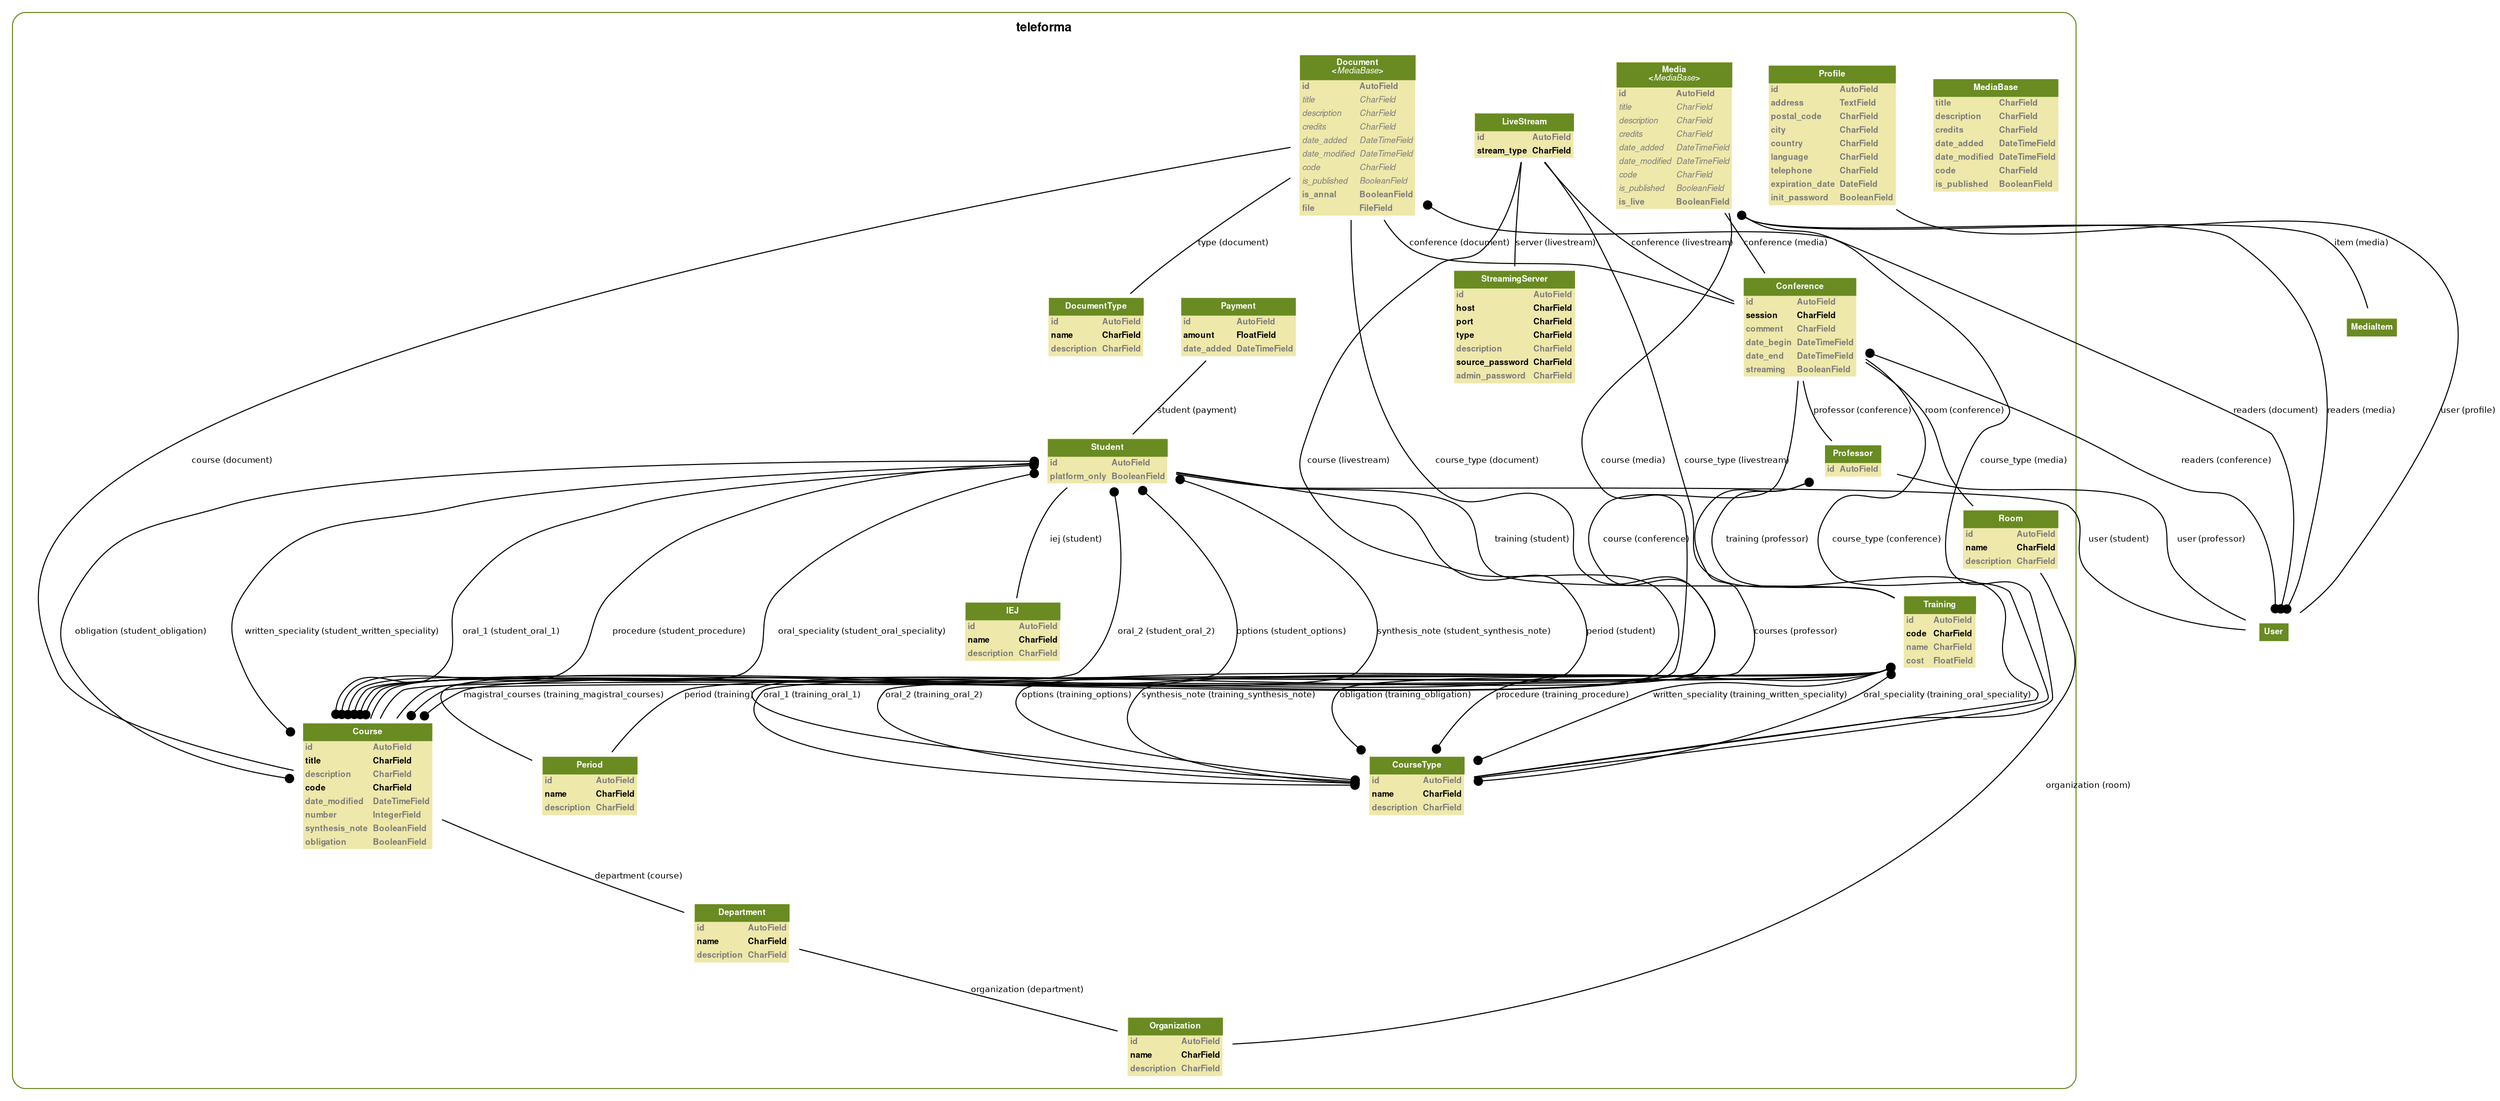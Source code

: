 digraph name {
	graph [bb="0,0,2208,1035", fontname=Helvetica, fontsize=8];
	node [label="\N", fontname=Helvetica, fontsize=8, shape=plaintext];
	edge [fontname=Helvetica, fontsize=8];
	subgraph cluster_teleforma_models {
		graph [bb="8,8,1831,1027",
			color=olivedrab4,
			label=<         <TABLE BORDER="0" CELLBORDER="0" CELLSPACING="0">         <TR><TD COLSPAN="2" CELLPADDING="4" ALIGN="CENTER"         ><FONT FACE="Helvetica Bold" COLOR="Black" POINT-SIZE="12"         >teleforma</FONT></TD></TR>         </TABLE>         >,
			style=rounded];
		teleforma_models_MediaBase [label=<     <TABLE BGCOLOR="palegoldenrod" BORDER="0" CELLBORDER="0" CELLSPACING="0">      <TR><TD COLSPAN="2" CELLPADDING="4" ALIGN="CENTER" BGCOLOR="olivedrab4"      ><FONT FACE="Helvetica Bold" COLOR="white"      >MediaBase</FONT></TD></TR>                       <TR><TD ALIGN="LEFT" BORDER="0"         ><FONT COLOR="#7B7B7B" FACE="Helvetica Bold">title</FONT         ></TD>         <TD ALIGN="LEFT"         ><FONT COLOR="#7B7B7B" FACE="Helvetica Bold">CharField</FONT         ></TD></TR>                  <TR><TD ALIGN="LEFT" BORDER="0"         ><FONT COLOR="#7B7B7B" FACE="Helvetica Bold">description</FONT         ></TD>         <TD ALIGN="LEFT"         ><FONT COLOR="#7B7B7B" FACE="Helvetica Bold">CharField</FONT         ></TD></TR>                  <TR><TD ALIGN="LEFT" BORDER="0"         ><FONT COLOR="#7B7B7B" FACE="Helvetica Bold">credits</FONT         ></TD>         <TD ALIGN="LEFT"         ><FONT COLOR="#7B7B7B" FACE="Helvetica Bold">CharField</FONT         ></TD></TR>                  <TR><TD ALIGN="LEFT" BORDER="0"         ><FONT COLOR="#7B7B7B" FACE="Helvetica Bold">date_added</FONT         ></TD>         <TD ALIGN="LEFT"         ><FONT COLOR="#7B7B7B" FACE="Helvetica Bold">DateTimeField</FONT         ></TD></TR>                  <TR><TD ALIGN="LEFT" BORDER="0"         ><FONT COLOR="#7B7B7B" FACE="Helvetica Bold">date_modified</FONT         ></TD>         <TD ALIGN="LEFT"         ><FONT COLOR="#7B7B7B" FACE="Helvetica Bold">DateTimeField</FONT         ></TD></TR>                  <TR><TD ALIGN="LEFT" BORDER="0"         ><FONT COLOR="#7B7B7B" FACE="Helvetica Bold">code</FONT         ></TD>         <TD ALIGN="LEFT"         ><FONT COLOR="#7B7B7B" FACE="Helvetica Bold">CharField</FONT         ></TD></TR>                  <TR><TD ALIGN="LEFT" BORDER="0"         ><FONT COLOR="#7B7B7B" FACE="Helvetica Bold">is_published</FONT         ></TD>         <TD ALIGN="LEFT"         ><FONT COLOR="#7B7B7B" FACE="Helvetica Bold">BooleanField</FONT         ></TD></TR>                   </TABLE>     >, height="1.5139", pos="1754,912", width="1.9167"];
		teleforma_models_Organization [label=<     <TABLE BGCOLOR="palegoldenrod" BORDER="0" CELLBORDER="0" CELLSPACING="0">      <TR><TD COLSPAN="2" CELLPADDING="4" ALIGN="CENTER" BGCOLOR="olivedrab4"      ><FONT FACE="Helvetica Bold" COLOR="white"      >Organization</FONT></TD></TR>                       <TR><TD ALIGN="LEFT" BORDER="0"         ><FONT COLOR="#7B7B7B" FACE="Helvetica Bold">id</FONT         ></TD>         <TD ALIGN="LEFT"         ><FONT COLOR="#7B7B7B" FACE="Helvetica Bold">AutoField</FONT         ></TD></TR>                  <TR><TD ALIGN="LEFT" BORDER="0"         ><FONT FACE="Helvetica Bold">name</FONT         ></TD>         <TD ALIGN="LEFT"         ><FONT FACE="Helvetica Bold">CharField</FONT         ></TD></TR>                  <TR><TD ALIGN="LEFT" BORDER="0"         ><FONT COLOR="#7B7B7B" FACE="Helvetica Bold">description</FONT         ></TD>         <TD ALIGN="LEFT"         ><FONT COLOR="#7B7B7B" FACE="Helvetica Bold">CharField</FONT         ></TD></TR>                   </TABLE>     >, height="0.84722", pos="1382,47", width="1.5278"];
		teleforma_models_Department [label=<     <TABLE BGCOLOR="palegoldenrod" BORDER="0" CELLBORDER="0" CELLSPACING="0">      <TR><TD COLSPAN="2" CELLPADDING="4" ALIGN="CENTER" BGCOLOR="olivedrab4"      ><FONT FACE="Helvetica Bold" COLOR="white"      >Department</FONT></TD></TR>                       <TR><TD ALIGN="LEFT" BORDER="0"         ><FONT COLOR="#7B7B7B" FACE="Helvetica Bold">id</FONT         ></TD>         <TD ALIGN="LEFT"         ><FONT COLOR="#7B7B7B" FACE="Helvetica Bold">AutoField</FONT         ></TD></TR>                  <TR><TD ALIGN="LEFT" BORDER="0"         ><FONT FACE="Helvetica Bold">name</FONT         ></TD>         <TD ALIGN="LEFT"         ><FONT FACE="Helvetica Bold">CharField</FONT         ></TD></TR>                  <TR><TD ALIGN="LEFT" BORDER="0"         ><FONT COLOR="#7B7B7B" FACE="Helvetica Bold">description</FONT         ></TD>         <TD ALIGN="LEFT"         ><FONT COLOR="#7B7B7B" FACE="Helvetica Bold">CharField</FONT         ></TD></TR>                   </TABLE>     >, height="0.84722", pos="1172,157", width="1.5278"];
		teleforma_models_Period [label=<     <TABLE BGCOLOR="palegoldenrod" BORDER="0" CELLBORDER="0" CELLSPACING="0">      <TR><TD COLSPAN="2" CELLPADDING="4" ALIGN="CENTER" BGCOLOR="olivedrab4"      ><FONT FACE="Helvetica Bold" COLOR="white"      >Period</FONT></TD></TR>                       <TR><TD ALIGN="LEFT" BORDER="0"         ><FONT COLOR="#7B7B7B" FACE="Helvetica Bold">id</FONT         ></TD>         <TD ALIGN="LEFT"         ><FONT COLOR="#7B7B7B" FACE="Helvetica Bold">AutoField</FONT         ></TD></TR>                  <TR><TD ALIGN="LEFT" BORDER="0"         ><FONT FACE="Helvetica Bold">name</FONT         ></TD>         <TD ALIGN="LEFT"         ><FONT FACE="Helvetica Bold">CharField</FONT         ></TD></TR>                  <TR><TD ALIGN="LEFT" BORDER="0"         ><FONT COLOR="#7B7B7B" FACE="Helvetica Bold">description</FONT         ></TD>         <TD ALIGN="LEFT"         ><FONT COLOR="#7B7B7B" FACE="Helvetica Bold">CharField</FONT         ></TD></TR>                   </TABLE>     >, height="0.84722", pos="149,297", width="1.5278"];
		teleforma_models_CourseType [label=<     <TABLE BGCOLOR="palegoldenrod" BORDER="0" CELLBORDER="0" CELLSPACING="0">      <TR><TD COLSPAN="2" CELLPADDING="4" ALIGN="CENTER" BGCOLOR="olivedrab4"      ><FONT FACE="Helvetica Bold" COLOR="white"      >CourseType</FONT></TD></TR>                       <TR><TD ALIGN="LEFT" BORDER="0"         ><FONT COLOR="#7B7B7B" FACE="Helvetica Bold">id</FONT         ></TD>         <TD ALIGN="LEFT"         ><FONT COLOR="#7B7B7B" FACE="Helvetica Bold">AutoField</FONT         ></TD></TR>                  <TR><TD ALIGN="LEFT" BORDER="0"         ><FONT FACE="Helvetica Bold">name</FONT         ></TD>         <TD ALIGN="LEFT"         ><FONT FACE="Helvetica Bold">CharField</FONT         ></TD></TR>                  <TR><TD ALIGN="LEFT" BORDER="0"         ><FONT COLOR="#7B7B7B" FACE="Helvetica Bold">description</FONT         ></TD>         <TD ALIGN="LEFT"         ><FONT COLOR="#7B7B7B" FACE="Helvetica Bold">CharField</FONT         ></TD></TR>                   </TABLE>     >, height="0.84722", pos="1196,297", width="1.5278"];
		teleforma_models_Course [label=<     <TABLE BGCOLOR="palegoldenrod" BORDER="0" CELLBORDER="0" CELLSPACING="0">      <TR><TD COLSPAN="2" CELLPADDING="4" ALIGN="CENTER" BGCOLOR="olivedrab4"      ><FONT FACE="Helvetica Bold" COLOR="white"      >Course</FONT></TD></TR>                       <TR><TD ALIGN="LEFT" BORDER="0"         ><FONT COLOR="#7B7B7B" FACE="Helvetica Bold">id</FONT         ></TD>         <TD ALIGN="LEFT"         ><FONT COLOR="#7B7B7B" FACE="Helvetica Bold">AutoField</FONT         ></TD></TR>                  <TR><TD ALIGN="LEFT" BORDER="0"         ><FONT FACE="Helvetica Bold">title</FONT         ></TD>         <TD ALIGN="LEFT"         ><FONT FACE="Helvetica Bold">CharField</FONT         ></TD></TR>                  <TR><TD ALIGN="LEFT" BORDER="0"         ><FONT COLOR="#7B7B7B" FACE="Helvetica Bold">description</FONT         ></TD>         <TD ALIGN="LEFT"         ><FONT COLOR="#7B7B7B" FACE="Helvetica Bold">CharField</FONT         ></TD></TR>                  <TR><TD ALIGN="LEFT" BORDER="0"         ><FONT FACE="Helvetica Bold">code</FONT         ></TD>         <TD ALIGN="LEFT"         ><FONT FACE="Helvetica Bold">CharField</FONT         ></TD></TR>                  <TR><TD ALIGN="LEFT" BORDER="0"         ><FONT COLOR="#7B7B7B" FACE="Helvetica Bold">date_modified</FONT         ></TD>         <TD ALIGN="LEFT"         ><FONT COLOR="#7B7B7B" FACE="Helvetica Bold">DateTimeField</FONT         ></TD></TR>                  <TR><TD ALIGN="LEFT" BORDER="0"         ><FONT COLOR="#7B7B7B" FACE="Helvetica Bold">number</FONT         ></TD>         <TD ALIGN="LEFT"         ><FONT COLOR="#7B7B7B" FACE="Helvetica Bold">IntegerField</FONT         ></TD></TR>                  <TR><TD ALIGN="LEFT" BORDER="0"         ><FONT COLOR="#7B7B7B" FACE="Helvetica Bold">synthesis_note</FONT         ></TD>         <TD ALIGN="LEFT"         ><FONT COLOR="#7B7B7B" FACE="Helvetica Bold">BooleanField</FONT         ></TD></TR>                  <TR><TD ALIGN="LEFT" BORDER="0"         ><FONT COLOR="#7B7B7B" FACE="Helvetica Bold">obligation</FONT         ></TD>         <TD ALIGN="LEFT"         ><FONT COLOR="#7B7B7B" FACE="Helvetica Bold">BooleanField</FONT         ></TD></TR>                   </TABLE>     >, height="1.6806", pos="370,297", width="1.9722"];
		teleforma_models_Professor [label=<     <TABLE BGCOLOR="palegoldenrod" BORDER="0" CELLBORDER="0" CELLSPACING="0">      <TR><TD COLSPAN="2" CELLPADDING="4" ALIGN="CENTER" BGCOLOR="olivedrab4"      ><FONT FACE="Helvetica Bold" COLOR="white"      >Professor</FONT></TD></TR>                       <TR><TD ALIGN="LEFT" BORDER="0"         ><FONT COLOR="#7B7B7B" FACE="Helvetica Bold">id</FONT         ></TD>         <TD ALIGN="LEFT"         ><FONT COLOR="#7B7B7B" FACE="Helvetica Bold">AutoField</FONT         ></TD></TR>                   </TABLE>     >, height="0.51389", pos="1592,603", width="1.1667"];
		teleforma_models_Training [label=<     <TABLE BGCOLOR="palegoldenrod" BORDER="0" CELLBORDER="0" CELLSPACING="0">      <TR><TD COLSPAN="2" CELLPADDING="4" ALIGN="CENTER" BGCOLOR="olivedrab4"      ><FONT FACE="Helvetica Bold" COLOR="white"      >Training</FONT></TD></TR>                       <TR><TD ALIGN="LEFT" BORDER="0"         ><FONT COLOR="#7B7B7B" FACE="Helvetica Bold">id</FONT         ></TD>         <TD ALIGN="LEFT"         ><FONT COLOR="#7B7B7B" FACE="Helvetica Bold">AutoField</FONT         ></TD></TR>                  <TR><TD ALIGN="LEFT" BORDER="0"         ><FONT FACE="Helvetica Bold">code</FONT         ></TD>         <TD ALIGN="LEFT"         ><FONT FACE="Helvetica Bold">CharField</FONT         ></TD></TR>                  <TR><TD ALIGN="LEFT" BORDER="0"         ><FONT COLOR="#7B7B7B" FACE="Helvetica Bold">name</FONT         ></TD>         <TD ALIGN="LEFT"         ><FONT COLOR="#7B7B7B" FACE="Helvetica Bold">CharField</FONT         ></TD></TR>                  <TR><TD ALIGN="LEFT" BORDER="0"         ><FONT COLOR="#7B7B7B" FACE="Helvetica Bold">cost</FONT         ></TD>         <TD ALIGN="LEFT"         ><FONT COLOR="#7B7B7B" FACE="Helvetica Bold">FloatField</FONT         ></TD></TR>                   </TABLE>     >, height="1.0139", pos="1720,443", width="1.1944"];
		teleforma_models_Room [label=<     <TABLE BGCOLOR="palegoldenrod" BORDER="0" CELLBORDER="0" CELLSPACING="0">      <TR><TD COLSPAN="2" CELLPADDING="4" ALIGN="CENTER" BGCOLOR="olivedrab4"      ><FONT FACE="Helvetica Bold" COLOR="white"      >Room</FONT></TD></TR>                       <TR><TD ALIGN="LEFT" BORDER="0"         ><FONT COLOR="#7B7B7B" FACE="Helvetica Bold">id</FONT         ></TD>         <TD ALIGN="LEFT"         ><FONT COLOR="#7B7B7B" FACE="Helvetica Bold">AutoField</FONT         ></TD></TR>                  <TR><TD ALIGN="LEFT" BORDER="0"         ><FONT FACE="Helvetica Bold">name</FONT         ></TD>         <TD ALIGN="LEFT"         ><FONT FACE="Helvetica Bold">CharField</FONT         ></TD></TR>                  <TR><TD ALIGN="LEFT" BORDER="0"         ><FONT COLOR="#7B7B7B" FACE="Helvetica Bold">description</FONT         ></TD>         <TD ALIGN="LEFT"         ><FONT COLOR="#7B7B7B" FACE="Helvetica Bold">CharField</FONT         ></TD></TR>                   </TABLE>     >, height="0.84722", pos="1761,529", width="1.5278"];
		teleforma_models_Conference [label=<     <TABLE BGCOLOR="palegoldenrod" BORDER="0" CELLBORDER="0" CELLSPACING="0">      <TR><TD COLSPAN="2" CELLPADDING="4" ALIGN="CENTER" BGCOLOR="olivedrab4"      ><FONT FACE="Helvetica Bold" COLOR="white"      >Conference</FONT></TD></TR>                       <TR><TD ALIGN="LEFT" BORDER="0"         ><FONT COLOR="#7B7B7B" FACE="Helvetica Bold">id</FONT         ></TD>         <TD ALIGN="LEFT"         ><FONT COLOR="#7B7B7B" FACE="Helvetica Bold">AutoField</FONT         ></TD></TR>                  <TR><TD ALIGN="LEFT" BORDER="0"         ><FONT FACE="Helvetica Bold">session</FONT         ></TD>         <TD ALIGN="LEFT"         ><FONT FACE="Helvetica Bold">CharField</FONT         ></TD></TR>                  <TR><TD ALIGN="LEFT" BORDER="0"         ><FONT COLOR="#7B7B7B" FACE="Helvetica Bold">comment</FONT         ></TD>         <TD ALIGN="LEFT"         ><FONT COLOR="#7B7B7B" FACE="Helvetica Bold">CharField</FONT         ></TD></TR>                  <TR><TD ALIGN="LEFT" BORDER="0"         ><FONT COLOR="#7B7B7B" FACE="Helvetica Bold">date_begin</FONT         ></TD>         <TD ALIGN="LEFT"         ><FONT COLOR="#7B7B7B" FACE="Helvetica Bold">DateTimeField</FONT         ></TD></TR>                  <TR><TD ALIGN="LEFT" BORDER="0"         ><FONT COLOR="#7B7B7B" FACE="Helvetica Bold">date_end</FONT         ></TD>         <TD ALIGN="LEFT"         ><FONT COLOR="#7B7B7B" FACE="Helvetica Bold">DateTimeField</FONT         ></TD></TR>                  <TR><TD ALIGN="LEFT" BORDER="0"         ><FONT COLOR="#7B7B7B" FACE="Helvetica Bold">streaming</FONT         ></TD>         <TD ALIGN="LEFT"         ><FONT COLOR="#7B7B7B" FACE="Helvetica Bold">BooleanField</FONT         ></TD></TR>                   </TABLE>     >, height="1.3472", pos="1570,731", width="1.75"];
		teleforma_models_StreamingServer [label=<     <TABLE BGCOLOR="palegoldenrod" BORDER="0" CELLBORDER="0" CELLSPACING="0">      <TR><TD COLSPAN="2" CELLPADDING="4" ALIGN="CENTER" BGCOLOR="olivedrab4"      ><FONT FACE="Helvetica Bold" COLOR="white"      >StreamingServer</FONT></TD></TR>                       <TR><TD ALIGN="LEFT" BORDER="0"         ><FONT COLOR="#7B7B7B" FACE="Helvetica Bold">id</FONT         ></TD>         <TD ALIGN="LEFT"         ><FONT COLOR="#7B7B7B" FACE="Helvetica Bold">AutoField</FONT         ></TD></TR>                  <TR><TD ALIGN="LEFT" BORDER="0"         ><FONT FACE="Helvetica Bold">host</FONT         ></TD>         <TD ALIGN="LEFT"         ><FONT FACE="Helvetica Bold">CharField</FONT         ></TD></TR>                  <TR><TD ALIGN="LEFT" BORDER="0"         ><FONT FACE="Helvetica Bold">port</FONT         ></TD>         <TD ALIGN="LEFT"         ><FONT FACE="Helvetica Bold">CharField</FONT         ></TD></TR>                  <TR><TD ALIGN="LEFT" BORDER="0"         ><FONT FACE="Helvetica Bold">type</FONT         ></TD>         <TD ALIGN="LEFT"         ><FONT FACE="Helvetica Bold">CharField</FONT         ></TD></TR>                  <TR><TD ALIGN="LEFT" BORDER="0"         ><FONT COLOR="#7B7B7B" FACE="Helvetica Bold">description</FONT         ></TD>         <TD ALIGN="LEFT"         ><FONT COLOR="#7B7B7B" FACE="Helvetica Bold">CharField</FONT         ></TD></TR>                  <TR><TD ALIGN="LEFT" BORDER="0"         ><FONT FACE="Helvetica Bold">source_password</FONT         ></TD>         <TD ALIGN="LEFT"         ><FONT FACE="Helvetica Bold">CharField</FONT         ></TD></TR>                  <TR><TD ALIGN="LEFT" BORDER="0"         ><FONT COLOR="#7B7B7B" FACE="Helvetica Bold">admin_password</FONT         ></TD>         <TD ALIGN="LEFT"         ><FONT COLOR="#7B7B7B" FACE="Helvetica Bold">CharField</FONT         ></TD></TR>                   </TABLE>     >, height="1.5139", pos="1338,731", width="1.8611"];
		teleforma_models_LiveStream [label=<     <TABLE BGCOLOR="palegoldenrod" BORDER="0" CELLBORDER="0" CELLSPACING="0">      <TR><TD COLSPAN="2" CELLPADDING="4" ALIGN="CENTER" BGCOLOR="olivedrab4"      ><FONT FACE="Helvetica Bold" COLOR="white"      >LiveStream</FONT></TD></TR>                       <TR><TD ALIGN="LEFT" BORDER="0"         ><FONT COLOR="#7B7B7B" FACE="Helvetica Bold">id</FONT         ></TD>         <TD ALIGN="LEFT"         ><FONT COLOR="#7B7B7B" FACE="Helvetica Bold">AutoField</FONT         ></TD></TR>                  <TR><TD ALIGN="LEFT" BORDER="0"         ><FONT FACE="Helvetica Bold">stream_type</FONT         ></TD>         <TD ALIGN="LEFT"         ><FONT FACE="Helvetica Bold">CharField</FONT         ></TD></TR>                   </TABLE>     >, height="0.68056", pos="1306,912", width="1.5833"];
		teleforma_models_DocumentType [label=<     <TABLE BGCOLOR="palegoldenrod" BORDER="0" CELLBORDER="0" CELLSPACING="0">      <TR><TD COLSPAN="2" CELLPADDING="4" ALIGN="CENTER" BGCOLOR="olivedrab4"      ><FONT FACE="Helvetica Bold" COLOR="white"      >DocumentType</FONT></TD></TR>                       <TR><TD ALIGN="LEFT" BORDER="0"         ><FONT COLOR="#7B7B7B" FACE="Helvetica Bold">id</FONT         ></TD>         <TD ALIGN="LEFT"         ><FONT COLOR="#7B7B7B" FACE="Helvetica Bold">AutoField</FONT         ></TD></TR>                  <TR><TD ALIGN="LEFT" BORDER="0"         ><FONT FACE="Helvetica Bold">name</FONT         ></TD>         <TD ALIGN="LEFT"         ><FONT FACE="Helvetica Bold">CharField</FONT         ></TD></TR>                  <TR><TD ALIGN="LEFT" BORDER="0"         ><FONT COLOR="#7B7B7B" FACE="Helvetica Bold">description</FONT         ></TD>         <TD ALIGN="LEFT"         ><FONT COLOR="#7B7B7B" FACE="Helvetica Bold">CharField</FONT         ></TD></TR>                   </TABLE>     >, height="0.84722", pos="798,731", width="1.5278"];
		teleforma_models_Document [label=<     <TABLE BGCOLOR="palegoldenrod" BORDER="0" CELLBORDER="0" CELLSPACING="0">      <TR><TD COLSPAN="2" CELLPADDING="4" ALIGN="CENTER" BGCOLOR="olivedrab4"      ><FONT FACE="Helvetica Bold" COLOR="white"      >Document<BR/>&lt;<FONT FACE="Helvetica Italic">MediaBase</FONT>&gt;</FONT></TD></TR>                       <TR><TD ALIGN="LEFT" BORDER="0"         ><FONT COLOR="#7B7B7B" FACE="Helvetica Bold">id</FONT         ></TD>         <TD ALIGN="LEFT"         ><FONT COLOR="#7B7B7B" FACE="Helvetica Bold">AutoField</FONT         ></TD></TR>                  <TR><TD ALIGN="LEFT" BORDER="0"         ><FONT COLOR="#7B7B7B" FACE="Helvetica Italic">title</FONT         ></TD>         <TD ALIGN="LEFT"         ><FONT COLOR="#7B7B7B" FACE="Helvetica Italic">CharField</FONT         ></TD></TR>                  <TR><TD ALIGN="LEFT" BORDER="0"         ><FONT COLOR="#7B7B7B" FACE="Helvetica Italic">description</FONT         ></TD>         <TD ALIGN="LEFT"         ><FONT COLOR="#7B7B7B" FACE="Helvetica Italic">CharField</FONT         ></TD></TR>                  <TR><TD ALIGN="LEFT" BORDER="0"         ><FONT COLOR="#7B7B7B" FACE="Helvetica Italic">credits</FONT         ></TD>         <TD ALIGN="LEFT"         ><FONT COLOR="#7B7B7B" FACE="Helvetica Italic">CharField</FONT         ></TD></TR>                  <TR><TD ALIGN="LEFT" BORDER="0"         ><FONT COLOR="#7B7B7B" FACE="Helvetica Italic">date_added</FONT         ></TD>         <TD ALIGN="LEFT"         ><FONT COLOR="#7B7B7B" FACE="Helvetica Italic">DateTimeField</FONT         ></TD></TR>                  <TR><TD ALIGN="LEFT" BORDER="0"         ><FONT COLOR="#7B7B7B" FACE="Helvetica Italic">date_modified</FONT         ></TD>         <TD ALIGN="LEFT"         ><FONT COLOR="#7B7B7B" FACE="Helvetica Italic">DateTimeField</FONT         ></TD></TR>                  <TR><TD ALIGN="LEFT" BORDER="0"         ><FONT COLOR="#7B7B7B" FACE="Helvetica Italic">code</FONT         ></TD>         <TD ALIGN="LEFT"         ><FONT COLOR="#7B7B7B" FACE="Helvetica Italic">CharField</FONT         ></TD></TR>                  <TR><TD ALIGN="LEFT" BORDER="0"         ><FONT COLOR="#7B7B7B" FACE="Helvetica Italic">is_published</FONT         ></TD>         <TD ALIGN="LEFT"         ><FONT COLOR="#7B7B7B" FACE="Helvetica Italic">BooleanField</FONT         ></TD></TR>                  <TR><TD ALIGN="LEFT" BORDER="0"         ><FONT COLOR="#7B7B7B" FACE="Helvetica Bold">is_annal</FONT         ></TD>         <TD ALIGN="LEFT"         ><FONT COLOR="#7B7B7B" FACE="Helvetica Bold">BooleanField</FONT         ></TD></TR>                  <TR><TD ALIGN="LEFT" BORDER="0"         ><FONT COLOR="#7B7B7B" FACE="Helvetica Bold">file</FONT         ></TD>         <TD ALIGN="LEFT"         ><FONT COLOR="#7B7B7B" FACE="Helvetica Bold">FileField</FONT         ></TD></TR>                   </TABLE>     >, height="2.1667", pos="1104,912", width="1.7778"];
		teleforma_models_Media [label=<     <TABLE BGCOLOR="palegoldenrod" BORDER="0" CELLBORDER="0" CELLSPACING="0">      <TR><TD COLSPAN="2" CELLPADDING="4" ALIGN="CENTER" BGCOLOR="olivedrab4"      ><FONT FACE="Helvetica Bold" COLOR="white"      >Media<BR/>&lt;<FONT FACE="Helvetica Italic">MediaBase</FONT>&gt;</FONT></TD></TR>                       <TR><TD ALIGN="LEFT" BORDER="0"         ><FONT COLOR="#7B7B7B" FACE="Helvetica Bold">id</FONT         ></TD>         <TD ALIGN="LEFT"         ><FONT COLOR="#7B7B7B" FACE="Helvetica Bold">AutoField</FONT         ></TD></TR>                  <TR><TD ALIGN="LEFT" BORDER="0"         ><FONT COLOR="#7B7B7B" FACE="Helvetica Italic">title</FONT         ></TD>         <TD ALIGN="LEFT"         ><FONT COLOR="#7B7B7B" FACE="Helvetica Italic">CharField</FONT         ></TD></TR>                  <TR><TD ALIGN="LEFT" BORDER="0"         ><FONT COLOR="#7B7B7B" FACE="Helvetica Italic">description</FONT         ></TD>         <TD ALIGN="LEFT"         ><FONT COLOR="#7B7B7B" FACE="Helvetica Italic">CharField</FONT         ></TD></TR>                  <TR><TD ALIGN="LEFT" BORDER="0"         ><FONT COLOR="#7B7B7B" FACE="Helvetica Italic">credits</FONT         ></TD>         <TD ALIGN="LEFT"         ><FONT COLOR="#7B7B7B" FACE="Helvetica Italic">CharField</FONT         ></TD></TR>                  <TR><TD ALIGN="LEFT" BORDER="0"         ><FONT COLOR="#7B7B7B" FACE="Helvetica Italic">date_added</FONT         ></TD>         <TD ALIGN="LEFT"         ><FONT COLOR="#7B7B7B" FACE="Helvetica Italic">DateTimeField</FONT         ></TD></TR>                  <TR><TD ALIGN="LEFT" BORDER="0"         ><FONT COLOR="#7B7B7B" FACE="Helvetica Italic">date_modified</FONT         ></TD>         <TD ALIGN="LEFT"         ><FONT COLOR="#7B7B7B" FACE="Helvetica Italic">DateTimeField</FONT         ></TD></TR>                  <TR><TD ALIGN="LEFT" BORDER="0"         ><FONT COLOR="#7B7B7B" FACE="Helvetica Italic">code</FONT         ></TD>         <TD ALIGN="LEFT"         ><FONT COLOR="#7B7B7B" FACE="Helvetica Italic">CharField</FONT         ></TD></TR>                  <TR><TD ALIGN="LEFT" BORDER="0"         ><FONT COLOR="#7B7B7B" FACE="Helvetica Italic">is_published</FONT         ></TD>         <TD ALIGN="LEFT"         ><FONT COLOR="#7B7B7B" FACE="Helvetica Italic">BooleanField</FONT         ></TD></TR>                  <TR><TD ALIGN="LEFT" BORDER="0"         ><FONT COLOR="#7B7B7B" FACE="Helvetica Bold">is_live</FONT         ></TD>         <TD ALIGN="LEFT"         ><FONT COLOR="#7B7B7B" FACE="Helvetica Bold">BooleanField</FONT         ></TD></TR>                   </TABLE>     >, height=2, pos="1445,912", width="1.7778"];
		teleforma_models_IEJ [label=<     <TABLE BGCOLOR="palegoldenrod" BORDER="0" CELLBORDER="0" CELLSPACING="0">      <TR><TD COLSPAN="2" CELLPADDING="4" ALIGN="CENTER" BGCOLOR="olivedrab4"      ><FONT FACE="Helvetica Bold" COLOR="white"      >IEJ</FONT></TD></TR>                       <TR><TD ALIGN="LEFT" BORDER="0"         ><FONT COLOR="#7B7B7B" FACE="Helvetica Bold">id</FONT         ></TD>         <TD ALIGN="LEFT"         ><FONT COLOR="#7B7B7B" FACE="Helvetica Bold">AutoField</FONT         ></TD></TR>                  <TR><TD ALIGN="LEFT" BORDER="0"         ><FONT FACE="Helvetica Bold">name</FONT         ></TD>         <TD ALIGN="LEFT"         ><FONT FACE="Helvetica Bold">CharField</FONT         ></TD></TR>                  <TR><TD ALIGN="LEFT" BORDER="0"         ><FONT COLOR="#7B7B7B" FACE="Helvetica Bold">description</FONT         ></TD>         <TD ALIGN="LEFT"         ><FONT COLOR="#7B7B7B" FACE="Helvetica Bold">CharField</FONT         ></TD></TR>                   </TABLE>     >, height="0.84722", pos="614,443", width="1.5278"];
		teleforma_models_Student [label=<     <TABLE BGCOLOR="palegoldenrod" BORDER="0" CELLBORDER="0" CELLSPACING="0">      <TR><TD COLSPAN="2" CELLPADDING="4" ALIGN="CENTER" BGCOLOR="olivedrab4"      ><FONT FACE="Helvetica Bold" COLOR="white"      >Student</FONT></TD></TR>                       <TR><TD ALIGN="LEFT" BORDER="0"         ><FONT COLOR="#7B7B7B" FACE="Helvetica Bold">id</FONT         ></TD>         <TD ALIGN="LEFT"         ><FONT COLOR="#7B7B7B" FACE="Helvetica Bold">AutoField</FONT         ></TD></TR>                  <TR><TD ALIGN="LEFT" BORDER="0"         ><FONT COLOR="#7B7B7B" FACE="Helvetica Bold">platform_only</FONT         ></TD>         <TD ALIGN="LEFT"         ><FONT COLOR="#7B7B7B" FACE="Helvetica Bold">BooleanField</FONT         ></TD></TR>                   </TABLE>     >, height="0.68056", pos="848,603", width="1.8333"];
		teleforma_models_Profile [label=<     <TABLE BGCOLOR="palegoldenrod" BORDER="0" CELLBORDER="0" CELLSPACING="0">      <TR><TD COLSPAN="2" CELLPADDING="4" ALIGN="CENTER" BGCOLOR="olivedrab4"      ><FONT FACE="Helvetica Bold" COLOR="white"      >Profile</FONT></TD></TR>                       <TR><TD ALIGN="LEFT" BORDER="0"         ><FONT COLOR="#7B7B7B" FACE="Helvetica Bold">id</FONT         ></TD>         <TD ALIGN="LEFT"         ><FONT COLOR="#7B7B7B" FACE="Helvetica Bold">AutoField</FONT         ></TD></TR>                  <TR><TD ALIGN="LEFT" BORDER="0"         ><FONT COLOR="#7B7B7B" FACE="Helvetica Bold">address</FONT         ></TD>         <TD ALIGN="LEFT"         ><FONT COLOR="#7B7B7B" FACE="Helvetica Bold">TextField</FONT         ></TD></TR>                  <TR><TD ALIGN="LEFT" BORDER="0"         ><FONT COLOR="#7B7B7B" FACE="Helvetica Bold">postal_code</FONT         ></TD>         <TD ALIGN="LEFT"         ><FONT COLOR="#7B7B7B" FACE="Helvetica Bold">CharField</FONT         ></TD></TR>                  <TR><TD ALIGN="LEFT" BORDER="0"         ><FONT COLOR="#7B7B7B" FACE="Helvetica Bold">city</FONT         ></TD>         <TD ALIGN="LEFT"         ><FONT COLOR="#7B7B7B" FACE="Helvetica Bold">CharField</FONT         ></TD></TR>                  <TR><TD ALIGN="LEFT" BORDER="0"         ><FONT COLOR="#7B7B7B" FACE="Helvetica Bold">country</FONT         ></TD>         <TD ALIGN="LEFT"         ><FONT COLOR="#7B7B7B" FACE="Helvetica Bold">CharField</FONT         ></TD></TR>                  <TR><TD ALIGN="LEFT" BORDER="0"         ><FONT COLOR="#7B7B7B" FACE="Helvetica Bold">language</FONT         ></TD>         <TD ALIGN="LEFT"         ><FONT COLOR="#7B7B7B" FACE="Helvetica Bold">CharField</FONT         ></TD></TR>                  <TR><TD ALIGN="LEFT" BORDER="0"         ><FONT COLOR="#7B7B7B" FACE="Helvetica Bold">telephone</FONT         ></TD>         <TD ALIGN="LEFT"         ><FONT COLOR="#7B7B7B" FACE="Helvetica Bold">CharField</FONT         ></TD></TR>                  <TR><TD ALIGN="LEFT" BORDER="0"         ><FONT COLOR="#7B7B7B" FACE="Helvetica Bold">expiration_date</FONT         ></TD>         <TD ALIGN="LEFT"         ><FONT COLOR="#7B7B7B" FACE="Helvetica Bold">DateField</FONT         ></TD></TR>                  <TR><TD ALIGN="LEFT" BORDER="0"         ><FONT COLOR="#7B7B7B" FACE="Helvetica Bold">init_password</FONT         ></TD>         <TD ALIGN="LEFT"         ><FONT COLOR="#7B7B7B" FACE="Helvetica Bold">BooleanField</FONT         ></TD></TR>                   </TABLE>     >, height="1.8472", pos="1597,912", width="1.9444"];
		teleforma_models_Payment [label=<     <TABLE BGCOLOR="palegoldenrod" BORDER="0" CELLBORDER="0" CELLSPACING="0">      <TR><TD COLSPAN="2" CELLPADDING="4" ALIGN="CENTER" BGCOLOR="olivedrab4"      ><FONT FACE="Helvetica Bold" COLOR="white"      >Payment</FONT></TD></TR>                       <TR><TD ALIGN="LEFT" BORDER="0"         ><FONT COLOR="#7B7B7B" FACE="Helvetica Bold">id</FONT         ></TD>         <TD ALIGN="LEFT"         ><FONT COLOR="#7B7B7B" FACE="Helvetica Bold">AutoField</FONT         ></TD></TR>                  <TR><TD ALIGN="LEFT" BORDER="0"         ><FONT FACE="Helvetica Bold">amount</FONT         ></TD>         <TD ALIGN="LEFT"         ><FONT FACE="Helvetica Bold">FloatField</FONT         ></TD></TR>                  <TR><TD ALIGN="LEFT" BORDER="0"         ><FONT COLOR="#7B7B7B" FACE="Helvetica Bold">date_added</FONT         ></TD>         <TD ALIGN="LEFT"         ><FONT COLOR="#7B7B7B" FACE="Helvetica Bold">DateTimeField</FONT         ></TD></TR>                   </TABLE>     >, height="0.84722", pos="935,731", width="1.7778"];
		teleforma_models_Department -> teleforma_models_Organization [arrowhead=none, arrowtail=dot, label="organization (department)", lp="1331,102", pos="1227.2,128.1 1257.9,111.99 1296.1,92.003 1326.8,75.899"];
		teleforma_models_Course -> teleforma_models_Department [arrowhead=none, arrowtail=dot, label="department (course)", lp="927,212", pos="441.17,284.58 598.92,257.04 975.18,191.36 1116.8,166.63"];
		teleforma_models_Professor -> teleforma_models_Training [arrowhead=none, arrowtail=dot, label="training (professor)", lp="1552.5,529", pos="1552,584.34 1536.8,576.34 1522.2,567.21 1518,560 1504.3,536.12 1499.8,518.65 1518,498 1539.5,473.67 1632.5,491.12 1663,480 1667.7\
,478.3 1672.3,476.17 1676.9,473.78"];
		teleforma_models_Professor -> teleforma_models_Course [arrowhead=dot, arrowtail=dot, label="courses (professor)", lp="1587,443", pos="s,1550.7,584.45 e,441.08,339.81 1543.4,581.1 1522.9,571.62 1503.4,562.18 1502,560 1487.3,536.69 1487.6,521.52 1502,498 1511.1,483.07\
 1527.9,494.93 1537,480 1554.1,451.93 1560.1,429.46 1537,406 1496.5,364.83 550.07,412.94 498,388 491.74,385 493.16,380.65 488\
,376 475.72,364.94 461.78,354.26 447.89,344.51", dir=both];
		teleforma_models_Room -> teleforma_models_Organization [arrowhead=none, arrowtail=dot, label="organization (room)", lp="1823.5,297", pos="1780.4,498.4 1798,466.57 1818.3,415.9 1799,376 1723,219.17 1531.9,114.59 1437.1,70.584"];
		teleforma_models_Conference -> teleforma_models_CourseType [arrowhead=none, arrowtail=dot, label="course_type (conference)", lp="1651,529", pos="1631.9,682.14 1638,674.72 1643.3,666.63 1647,658 1655.1,639.16 1683.3,637.76 1643,578 1632.5,562.51 1615,575.79 1605,560 1590.3,\
536.72 1586.6,518.5 1605,498 1629.9,470.23 1744,504.66 1772,480 1780.9,472.2 1801.8,384.88 1794,376 1776.1,355.61 1395.7,316.5 1251.1\
,302.31"];
		teleforma_models_Conference -> teleforma_models_Course [arrowhead=none, arrowtail=dot, label="course (conference)", lp="1451.5,529", pos="1506.7,702.92 1475.9,685.83 1441.4,660.9 1422,628 1392.6,578.16 1380.3,544.27 1415,498 1432.2,475.06 1459.8,502.94 1477,480 1496.7\
,453.7 1500,429.47 1477,406 1457.7,386.32 509.95,397.35 484,388 480.98,386.91 462.43,372.38 441.15,355.24"];
		teleforma_models_Conference -> teleforma_models_Professor [arrowhead=none, arrowtail=dot, label="professor (conference)", lp="1606,652", pos="1561.5,682.27 1561,670.24 1561.7,657.51 1565,646 1567.5,637.36 1572.3,628.78 1577.1,621.58"];
		teleforma_models_Conference -> teleforma_models_Room [arrowhead=none, arrowtail=dot, label="room (conference)", lp="1698.5,652", pos="1628.5,682.33 1637.3,674.42 1646,666.15 1654,658 1685,626.26 1717,586.56 1737.9,559.65"];
		teleforma_models_LiveStream -> teleforma_models_CourseType [arrowhead=none, arrowtail=dot, label="course_type (livestream)", lp="1497,603", pos="1323,887.34 1335.2,870.82 1352.9,849.35 1372,834 1385.3,823.28 1395.4,829.38 1406,816 1473.1,731.64 1388.6,664.45 1453,578 1463.5\
,563.98 1477.3,573.83 1488,560 1505.3,537.66 1481.3,517.18 1502,498 1542.9,460.19 1589.6,522.11 1626,480 1647.5,455.13 1649.1,429.44\
 1626,406 1582.6,361.88 555.41,432.12 512,388 508.26,384.2 508.45,379.98 512,376 553.68,329.23 985.73,306.08 1140.9,299.23"];
		teleforma_models_LiveStream -> teleforma_models_StreamingServer [arrowhead=none, arrowtail=dot, label="server (livestream)", lp="1368.5,810", pos="1314.5,887.47 1320.7,868.27 1328.8,840.76 1333,816 1334.6,806.23 1335.8,795.76 1336.5,785.61"];
		teleforma_models_LiveStream -> teleforma_models_Conference [arrowhead=none, arrowtail=dot, label="conference (livestream)", lp="1507.5,810", pos="1320.9,887.25 1332.6,869.79 1350.6,847.24 1372,834 1400.8,816.21 1415.1,829.79 1446,816 1449.6,814.37 1478.2,794.84 1507,774.91"];
		teleforma_models_LiveStream -> teleforma_models_Course [arrowhead=none, arrowtail=dot, label="course (livestream)", lp="1276.5,603", pos="1278.2,887.34 1260.4,869.54 1238.8,843.82 1229,816 1193.9,716.06 1209,678.66 1242,578 1255.2,537.71 1258,520.4 1294,498 1322.7,480.15\
 1422.6,505.27 1445,480 1466.8,455.41 1468,429.47 1445,406 1407,367.34 518.85,411.43 470,388 463.74,385 464.85,380.97 460,376\
 454.05,369.9 447.7,363.72 441.22,357.65"];
		teleforma_models_Document -> teleforma_models_CourseType [arrowhead=none, arrowtail=dot, label="course_type (document)", lp="1162,603", pos="1082.2,833.95 1066.3,758.96 1057.1,647.13 1118,578 1149.6,542.15 1180.7,580.19 1224,560 1262.6,542.02 1258,515.07 1297,498 1327.4\
,484.72 1423,504.8 1445,480 1466.8,455.38 1468,429.48 1445,406 1408,368.32 531.97,425.68 495,388 491.26,384.19 491.45,379.98 495\
,376 537.89,328 983.17,305.56 1140.9,299.07"];
		teleforma_models_Document -> teleforma_models_Conference [arrowhead=none, arrowtail=dot, label="conference (document)", lp="1287,810", pos="1168.2,851.03 1190.8,832.91 1217.5,814.98 1245,804 1315.2,775.99 1340.3,802.67 1414,786 1445.2,778.93 1478.8,767.59 1506.9,757.03"];
		teleforma_models_Document -> teleforma_models_Course [arrowhead=none, arrowtail=dot, label="course (document)", lp="145,603", pos="1040,907.15 820.39,889.65 111,825.79 111,731 111,731 111,731 111,443 111,395.94 152.94,400.7 193,376 226.23,355.52 265.69,337.38\
 298.9,323.66"];
		teleforma_models_Document -> teleforma_models_DocumentType [arrowhead=none, arrowtail=dot, label="type (document)", lp="936.5,810", pos="1039.8,883.55 989.69,860.17 919.17,824.7 862,786 851.32,778.77 840.42,770.02 830.72,761.64"];
		teleforma_models_Media -> teleforma_models_CourseType [arrowhead=none, arrowtail=dot, label="course_type (media)", lp="1838,603", pos="1508.4,839.77 1511.5,837.67 1514.7,835.73 1518,834 1564.5,809.45 1590.3,843.8 1635,816 1635.2,815.86 1813.9,560.26 1814,560 1822.3\
,533.72 1819.1,525.08 1814,498 1812.4,489.56 1808.9,488.37 1807,480 1804.4,468.7 1807,384.41 1799,376 1794.3,371.02 1399.2,321.98\
 1251.2,303.77"];
		teleforma_models_Media -> teleforma_models_Conference [arrowhead=none, arrowtail=dot, label="conference (media)", lp="1596,810", pos="1509.2,841.01 1512.1,838.57 1515,836.22 1518,834 1532.3,823.3 1543.2,830.28 1554,816 1561.9,805.57 1566.2,792.42 1568.6,779.59"];
		teleforma_models_Media -> teleforma_models_Course [arrowhead=none, arrowtail=dot, label="course (media)", lp="1397.5,603", pos="1440.4,839.97 1435.8,781.47 1427.4,704.21 1414,676 1398.7,643.93 1317.2,593 1304,560 1293.8,534.4 1285.7,518.58 1304,498 1350.1,\
446.21 1412.9,531.79 1459,480 1480.9,455.44 1482,429.47 1459,406 1421.3,367.61 541.86,405.52 491,388 484.6,385.8 463.76,370.63 441.14\
,353.3"];
		teleforma_models_Training -> teleforma_models_CourseType [arrowhead=dot, arrowtail=dot, label="synthesis_note (training_synthesis_note)", lp="903.5,382", pos="s,1676.7,411.56 e,1140.9,301.82 1669,408.14 1667,407.34 1665,406.62 1663,406 1618.8,392.39 863.34,421.04 831,388 786.89,342.93 1017\
,314.07 1132.8,302.62", dir=both];
		teleforma_models_Training -> teleforma_models_CourseType [arrowhead=dot, arrowtail=dot, label="obligation (training_obligation)", lp="1052.5,382", pos="s,1676.7,411.58 e,1140.8,303.58 1669,408.15 1667,407.35 1665,406.63 1663,406 1627.8,395.04 1024.7,414.45 999,388 953.65,341.4 1059\
,316.27 1132.5,304.84", dir=both];
		teleforma_models_Training -> teleforma_models_CourseType [arrowhead=dot, arrowtail=dot, label="procedure (training_procedure)", lp="1185.5,382", pos="s,1676.7,411.61 e,1150.9,327.69 1669,408.17 1667,407.36 1665,406.63 1663,406 1634.7,397.09 1149.6,409.34 1129,388 1112.8,371.26 \
1126,350.47 1144.9,332.99", dir=both];
		teleforma_models_Training -> teleforma_models_CourseType [arrowhead=dot, arrowtail=dot, label="written_speciality (training_written_speciality)", lp="1345,382", pos="s,1677,411.83 e,1210.3,327.72 1669.6,408.44 1667.4,407.53 1665.2,406.71 1663,406 1578.7,378.95 1343.4,429.17 1265,388 1243,376.42\
 1225.9,354.31 1214.3,334.78", dir=both];
		teleforma_models_Training -> teleforma_models_CourseType [arrowhead=dot, arrowtail=dot, label="oral_speciality (training_oral_speciality)", lp="1517.5,382", pos="s,1676.9,412.02 e,1251,313.44 1669.6,408.54 1667.4,407.61 1665.2,406.75 1663,406 1572.3,374.96 1540.1,414.7 1448,388 1436.9,384.79\
 1435.6,380.56 1425,376 1370,352.34 1305.4,330.58 1258.9,315.91", dir=both];
		teleforma_models_Training -> teleforma_models_CourseType [arrowhead=dot, arrowtail=dot, label="oral_1 (training_oral_1)", lp="1652.5,382", pos="s,1676.8,413.38 e,1251.1,303.16 1669.5,409.29 1667.3,408.14 1665.1,407.04 1663,406 1640.6,395.14 1632.9,397.78 1610,388 1599.4,383.47\
 1597.9,379.85 1587,376 1475.2,336.43 1338,314.45 1259.4,304.23", dir=both];
		teleforma_models_Training -> teleforma_models_CourseType [arrowhead=dot, arrowtail=dot, label="oral_2 (training_oral_2)", lp="1747.5,382", pos="s,1713.8,406.39 e,1251.3,298.88 1711,398.73 1707.3,390.09 1702.2,381.9 1695,376 1629.4,322.4 1378.8,304.71 1259.7,299.26", dir=both];
		teleforma_models_Training -> teleforma_models_CourseType [arrowhead=dot, arrowtail=dot, label="options (training_options)", lp="776.5,382", pos="s,1676.7,411.54 e,1141,299.23 1669,408.13 1667,407.34 1665,406.62 1663,406 1613.5,390.82 767.26,424.97 731,388 673.11,328.98 992.77\
,306.54 1132.8,299.62", dir=both];
		teleforma_models_Training -> teleforma_models_Period [arrowhead=none, arrowtail=dot, label="period (training)", lp="483,382", pos="1676.8,418.25 1666.1,413.24 1654.4,408.69 1643,406 1514.4,375.68 585.49,400.93 454,388 380.26,380.75 360.91,379.52 290,358 260.9\
,349.17 229.76,336.11 204.16,324.33"];
		teleforma_models_Training -> teleforma_models_Course [arrowhead=dot, arrowtail=dot, label="magistral_courses (training_magistral_courses)", lp="637.5,382", pos="s,1676.8,418.26 e,441.05,341.58 1669.4,414.94 1660.8,411.28 1651.8,408.09 1643,406 1525.1,378.12 670.69,416.67 553,388 516.94,379.21\
 479.79,362.41 448.46,345.61", dir=both];
		teleforma_models_Student -> teleforma_models_IEJ [arrowhead=none, arrowtail=dot, label="iej (student)", lp="678.5,529", pos="781.86,594.92 734.34,587.89 675.53,576.25 657,560 632.03,538.1 621.54,500.39 617.15,473.72"];
		teleforma_models_Student -> teleforma_models_Period [arrowhead=none, arrowtail=dot, label="period (student)", lp="140,443", pos="781.8,601.28 625.9,596.85 244.8,583.73 192,560 145.85,539.26 131.77,526.14 111,480 92.006,437.8 94.586,420.85 106,376 110.31,359.05\
 119.08,341.81 127.58,327.78"];
		teleforma_models_Student -> teleforma_models_Training [arrowhead=none, arrowtail=dot, label="training (student)", lp="1354.5,529", pos="914.03,595.64 960.89,590.49 1025.3,583.57 1082,578 1126.6,573.62 1244.5,582.98 1283,560 1311.4,543.07 1295.4,514.46 1324,498 1385.6\
,462.63 1574.2,497.71 1643,480 1654.3,477.08 1666,472.43 1676.7,467.41"];
		teleforma_models_Student -> teleforma_models_Course [arrowhead=dot, arrowtail=dot, label="synthesis_note (student_synthesis_note)", lp="361.5,443", pos="s,781.65,598.63 e,313.74,357.63 773.57,598.06 675.81,591.03 509.67,577.08 451,560 373.9,537.55 331.39,548.2 289,480 266.38,443.61\
 284.35,399.81 309.06,364.19", dir=both];
		teleforma_models_Student -> teleforma_models_Course [arrowhead=dot, arrowtail=dot, label="obligation (student_obligation)", lp="772.5,443", pos="s,817.29,578.4 e,344.75,357.92 810.88,572.98 783.39,549.54 746.14,515.15 719,480 696.02,450.24 709.85,425.98 678,406 647.46,386.84\
 378.78,414.19 354,388 348.13,381.79 345.39,374.23 344.74,366.15", dir=both];
		teleforma_models_Student -> teleforma_models_Course [arrowhead=dot, arrowtail=dot, label="procedure (student_procedure)", lp="916.5,443", pos="s,854.13,578.35 e,350.45,357.69 855.69,570.49 864.01,526.18 870.72,447.59 826,406 788.14,370.79 396.85,425.26 361,388 354.99,381.76\
 351.96,374.04 350.9,365.77", dir=both];
		teleforma_models_Student -> teleforma_models_Course [arrowhead=dot, arrowtail=dot, label="oral_speciality (student_oral_speciality)", lp="1060.5,443", pos="s,883.99,578.41 e,356.1,357.8 890.44,573.6 944.55,532.72 1025.4,457.9 975,406 928,357.59 415,436.41 368,388 361.99,381.81 358.64\
,374.13 357.08,365.87", dir=both];
		teleforma_models_Student -> teleforma_models_Course [arrowhead=dot, arrowtail=dot, label="written_speciality (student_written_speciality)", lp="1361,443", pos="s,914.2,596.57 e,366.25,357.66 922.19,595.76 1012.1,586.6 1154.5,570.74 1177,560 1247.4,526.41 1315.6,461.69 1261,406 1226.8,371.11\
 418.39,420.58 382,388 375.27,381.98 370.94,374.17 368.26,365.65", dir=both];
		teleforma_models_Student -> teleforma_models_Course [arrowhead=dot, arrowtail=dot, label="oral_1 (student_oral_1)", lp="507.5,443", pos="s,781.78,595.79 e,339.75,357.77 773.73,594.68 728.21,588.2 669.23,577.34 619,560 546.09,534.83 517.25,536.74 465,480 440.85,453.77\
 461.52,428.67 434,406 403.52,380.89 371.93,418.62 347,388 341.68,381.46 339.44,373.85 339.27,365.86", dir=both];
		teleforma_models_Student -> teleforma_models_Course [arrowhead=dot, arrowtail=dot, label="oral_2 (student_oral_2)", lp="1195.5,443", pos="s,914.15,585.97 e,361.3,357.7 922.15,583.67 1030.5,552.16 1211.4,485.22 1134,406 1104.5,375.82 405.29,417.36 375,388 368.65,381.85\
 364.83,374.04 362.75,365.6", dir=both];
		teleforma_models_Student -> teleforma_models_Course [arrowhead=dot, arrowtail=dot, label="options (student_options)", lp="229.5,443", pos="s,781.74,602.17 e,298.65,318.77 773.41,602.02 643.98,599.51 383.44,590.7 298,560 239.75,539.07 212.55,534.92 184,480 168.83,450.82\
 167.65,434.54 184,406 207.03,365.81 251.26,339.01 290.81,322.04", dir=both];
		teleforma_models_Payment -> teleforma_models_Student [arrowhead=none, arrowtail=dot, label="student (payment)", lp="917,652", pos="914.16,700.34 899.08,678.15 878.96,648.55 864.88,627.83"];
	}
	django_contrib_auth_models_User [label=<       <TABLE BGCOLOR="palegoldenrod" BORDER="0" CELLBORDER="0" CELLSPACING="0">       <TR><TD COLSPAN="2" CELLPADDING="4" ALIGN="CENTER" BGCOLOR="olivedrab4"       ><FONT FACE="Helvetica Bold" COLOR="white"       >User</FONT></TD></TR>       </TABLE>       >, height="0.5", pos="2006,443", width="0.75"];
	telemeta_models_media_MediaItem [label=<       <TABLE BGCOLOR="palegoldenrod" BORDER="0" CELLBORDER="0" CELLSPACING="0">       <TR><TD COLSPAN="2" CELLPADDING="4" ALIGN="CENTER" BGCOLOR="olivedrab4"       ><FONT FACE="Helvetica Bold" COLOR="white"       >MediaItem</FONT></TD></TR>       </TABLE>       >, height="0.5", pos="2096,731", width="0.88889"];
	teleforma_models_Professor -> django_contrib_auth_models_User [arrowhead=none, arrowtail=dot, label="user (professor)", lp="1950,529", pos="1634.1,594.32 1660.7,589.07 1695.7,582.53 1727,578 1764.8,572.52 1867.8,583.43 1898,560 1921.2,541.98 1902.6,520.93 1921,498 1936.4\
,478.8 1960.4,464.15 1978.9,454.82"];
	teleforma_models_Conference -> django_contrib_auth_models_User [arrowhead=dot, arrowtail=dot, label="readers (conference)", lp="1966,603", pos="s,1625.3,682.28 e,2006.9,461.26 1632.6,678.18 1634,677.42 1635.5,676.69 1637,676 1677.6,657.21 1692.7,669.03 1736,658 1777.3,647.5\
 1787.6,644.15 1827,628 1873.3,609 1881.9,597.48 1928,578 1950.1,568.65 1963,577.93 1979,560 2001.2,535.14 2006.2,495.68 2006.8\
,469.56", dir=both];
	teleforma_models_Document -> django_contrib_auth_models_User [arrowhead=dot, arrowtail=dot, label="readers (document)", lp="1994,652", pos="s,1168.3,866.82 e,2011.9,461.27 1175.3,862.73 1195.3,851.23 1217.8,840.46 1240,834 1408.7,784.9 1465.4,862.03 1635,816 1791.6,773.51\
 1810.5,713.44 1958,646 1978,636.87 1991.5,646.07 2004,628 2036.9,580.33 2024.4,508 2014.2,469.42", dir=both];
	teleforma_models_Media -> telemeta_models_media_MediaItem [arrowhead=none, arrowtail=dot, label="item (media)", lp="2086,810", pos="1507.2,839.86 1510.7,837.66 1514.3,835.69 1518,834 1571.9,809.55 1999.7,847.13 2050,816 2073.8,801.25 2086.1,769.57 2091.8,749.33"];
	teleforma_models_Media -> django_contrib_auth_models_User [arrowhead=dot, arrowtail=dot, label="readers (media)", lp="2073,652", pos="s,1507.2,839.88 e,2017,461.11 1514.2,835.85 1515.5,835.2 1516.7,834.58 1518,834 1564.2,812.87 1933.8,845.79 1975,816 2035.7,772.06\
 2020.7,731.76 2034,658 2037.4,639.37 2072.1,671.29 2032,498 2029.7,487.87 2025.3,477.4 2020.8,468.35", dir=both];
	teleforma_models_Student -> django_contrib_auth_models_User [arrowhead=none, arrowtail=dot, label="user (student)", lp="1868.5,529", pos="914.19,594.46 960.98,588.79 1025.2,581.71 1082,578 1123.1,575.31 1791.1,584.92 1824,560 1847,542.58 1822.9,518.66 1843,498 1879.6\
,460.31 1942.9,448.45 1978.9,444.72"];
	teleforma_models_Profile -> django_contrib_auth_models_User [arrowhead=none, arrowtail=dot, label="user (profile)", lp="2185,652", pos="1656.2,845.34 1662.5,840.89 1669.1,837 1676,834 1765.1,795.25 2026.3,859.9 2113,816 2240.2,751.59 2151.8,614.86 2070,498 2060,483.71\
 2045.5,470.83 2032.8,461.12"];
}
